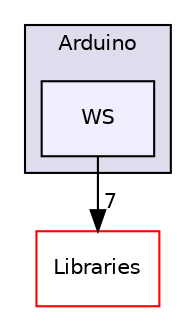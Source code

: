 digraph "Arduino/WS" {
  compound=true
  node [ fontsize="10", fontname="Helvetica"];
  edge [ labelfontsize="10", labelfontname="Helvetica"];
  subgraph clusterdir_a991eec27578c865874ede3d8ec657c2 {
    graph [ bgcolor="#ddddee", pencolor="black", label="Arduino" fontname="Helvetica", fontsize="10", URL="dir_a991eec27578c865874ede3d8ec657c2.html"]
  dir_056c2cef680cf441bde35535f511cf25 [shape=box, label="WS", style="filled", fillcolor="#eeeeff", pencolor="black", URL="dir_056c2cef680cf441bde35535f511cf25.html"];
  }
  dir_7a9391ffd4e903eec356dfa807f43b8d [shape=box label="Libraries" fillcolor="white" style="filled" color="red" URL="dir_7a9391ffd4e903eec356dfa807f43b8d.html"];
  dir_056c2cef680cf441bde35535f511cf25->dir_7a9391ffd4e903eec356dfa807f43b8d [headlabel="7", labeldistance=1.5 headhref="dir_000052_000001.html"];
}
